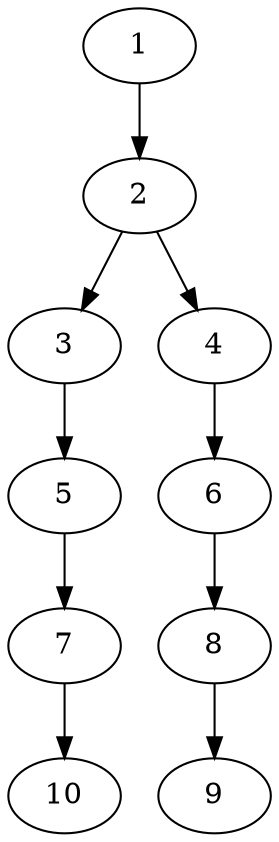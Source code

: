 // DAG (tier=1-easy, mode=data, n=10, ccr=0.305, fat=0.363, density=0.373, regular=0.678, jump=0.028, mindata=1048576, maxdata=8388608)
// DAG automatically generated by daggen at Sun Aug 24 16:33:33 2025
// /home/ermia/Project/Environments/daggen/bin/daggen --dot --ccr 0.305 --fat 0.363 --regular 0.678 --density 0.373 --jump 0.028 --mindata 1048576 --maxdata 8388608 -n 10 
digraph G {
  1 [size="1759710742195470336", alpha="0.01", expect_size="879855371097735168"]
  1 -> 2 [size ="11660509052928"]
  2 [size="60419394849558495232", alpha="0.01", expect_size="30209697424779247616"]
  2 -> 3 [size ="123180198920192"]
  2 -> 4 [size ="123180198920192"]
  3 [size="140290224593717712", alpha="0.12", expect_size="70145112296858856"]
  3 -> 5 [size ="64086414983168"]
  4 [size="638911074983722880", alpha="0.05", expect_size="319455537491861440"]
  4 -> 6 [size ="252741385453568"]
  5 [size="206669024715257184", alpha="0.04", expect_size="103334512357628592"]
  5 -> 7 [size ="272163487612928"]
  6 [size="9102308426809081856", alpha="0.19", expect_size="4551154213404540928"]
  6 -> 8 [size ="34875813920768"]
  7 [size="71947330399102040", alpha="0.19", expect_size="35973665199551020"]
  7 -> 10 [size ="113972627898368"]
  8 [size="441758903680971840", alpha="0.18", expect_size="220879451840485920"]
  8 -> 9 [size ="453173575680000"]
  9 [size="547491187872818528256", alpha="0.07", expect_size="273745593936409264128"]
  10 [size="548866847354760", alpha="0.08", expect_size="274433423677380"]
}